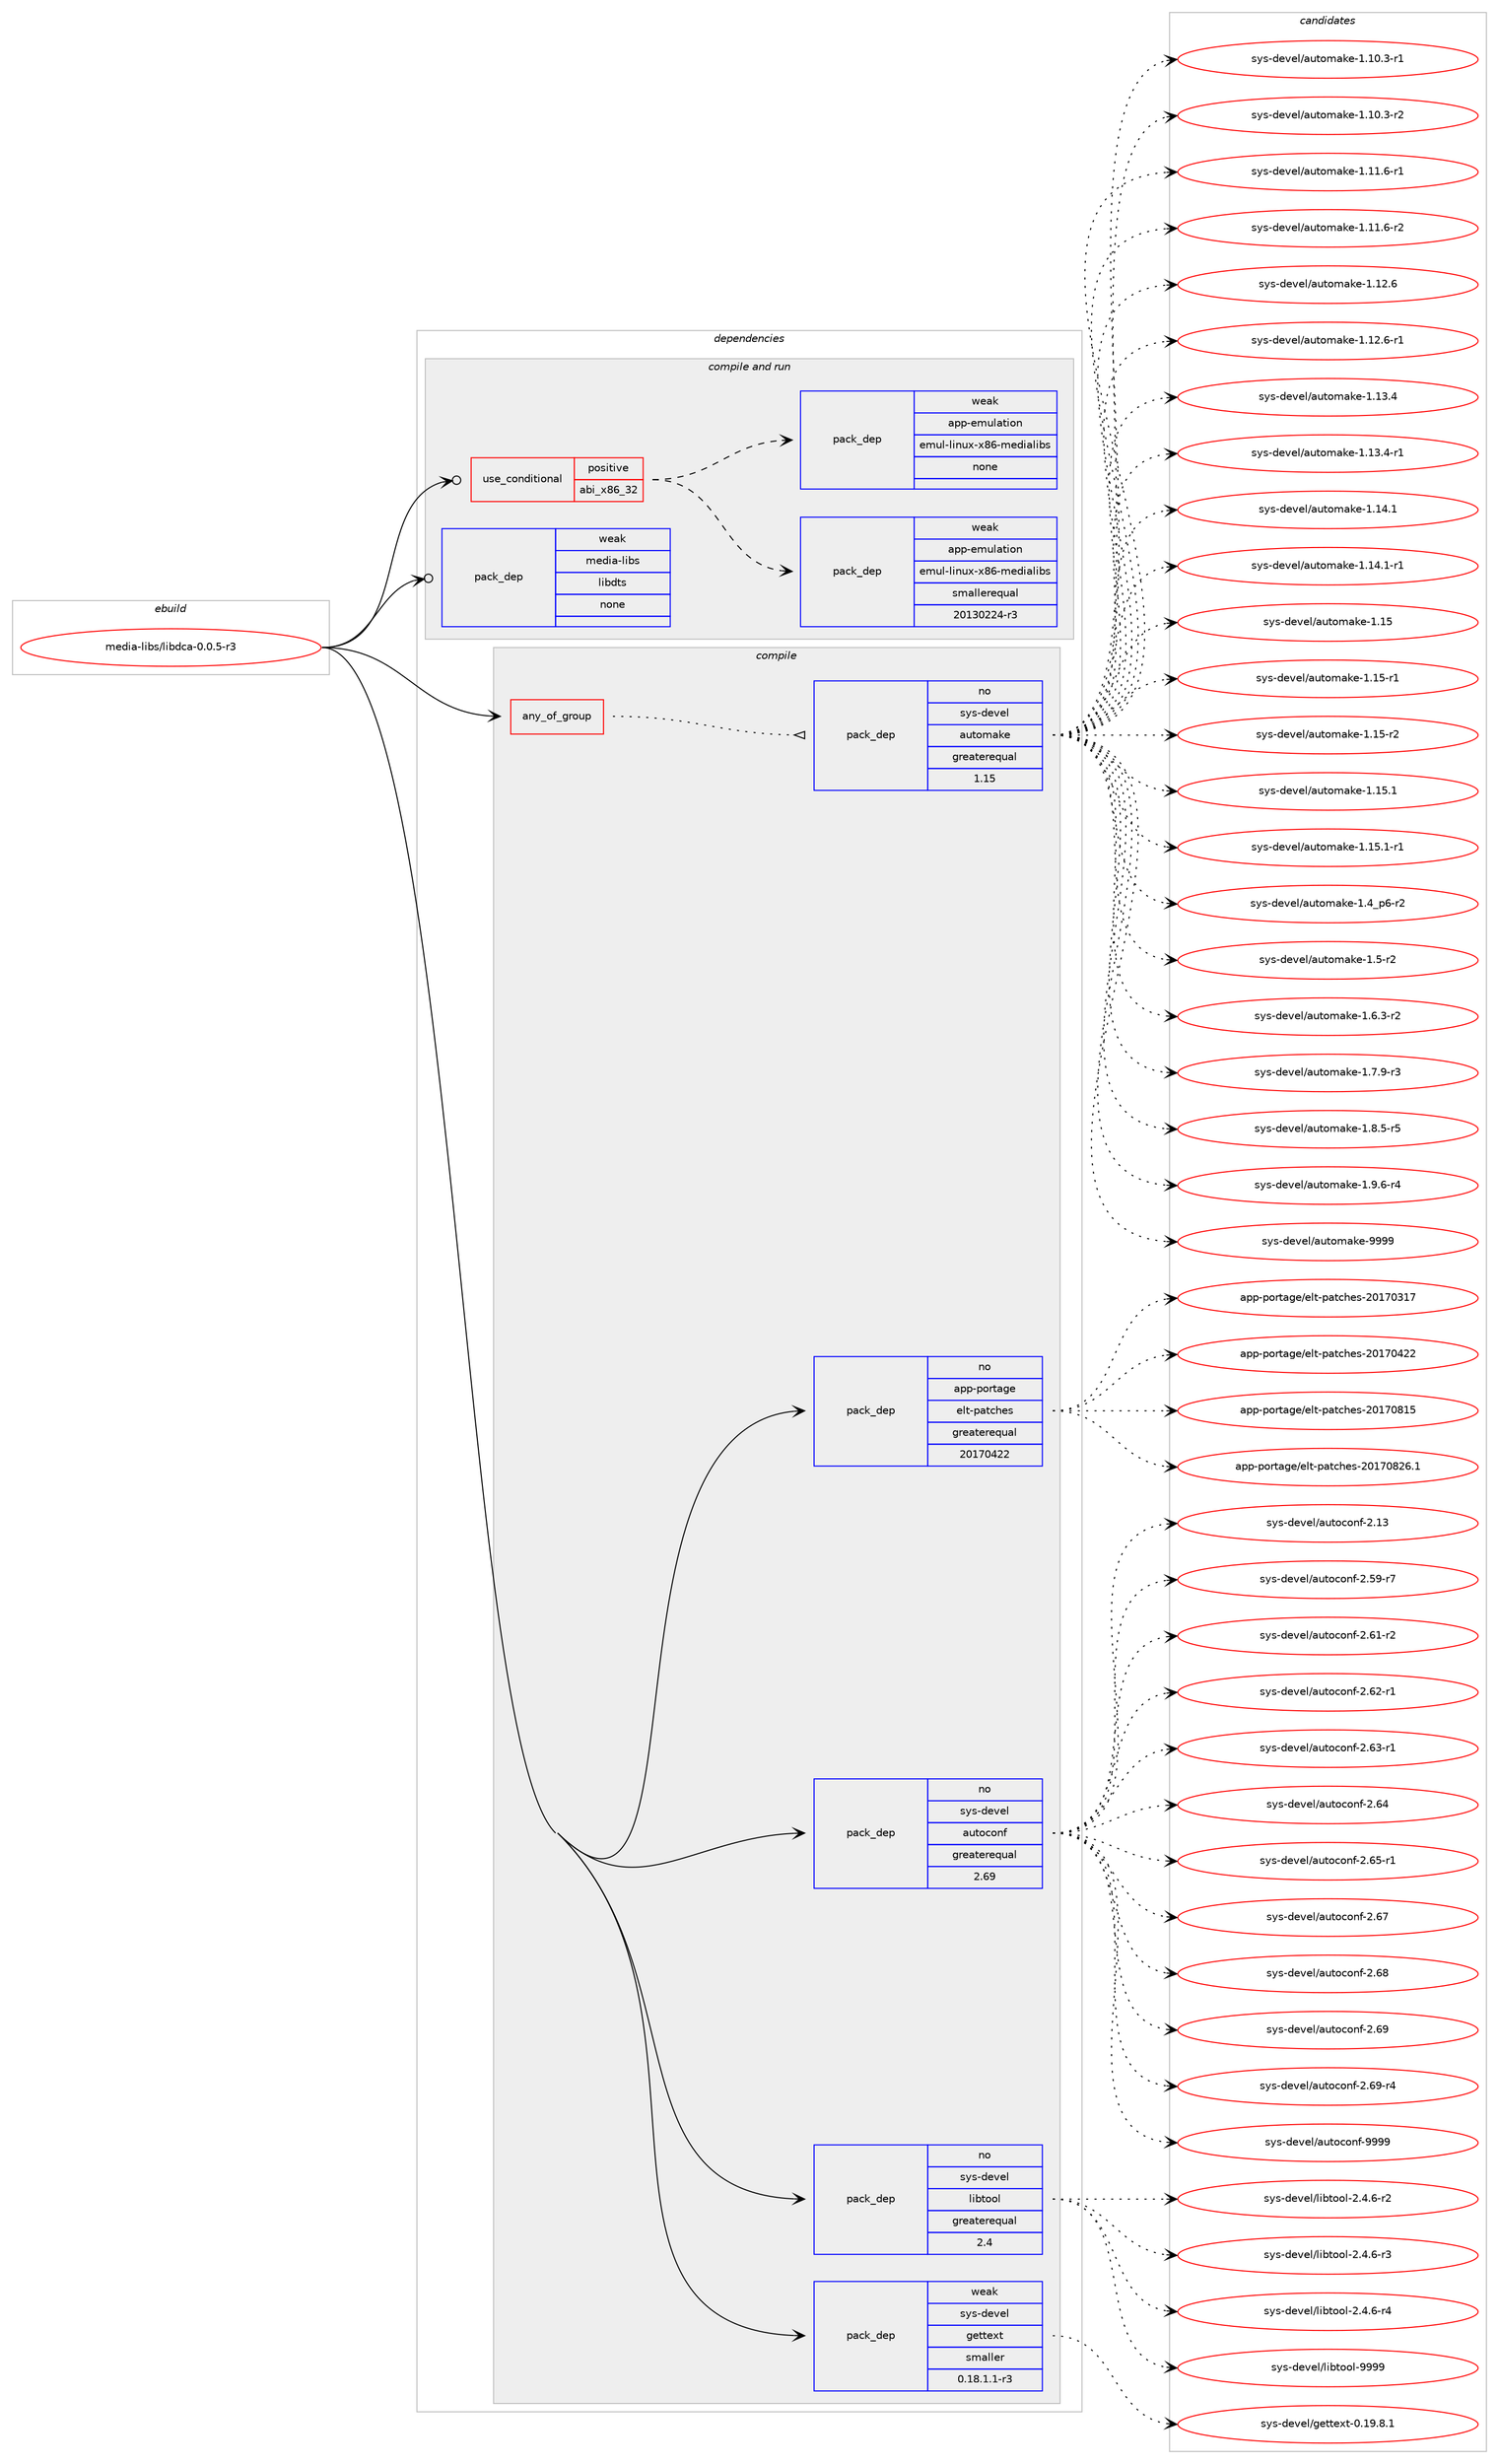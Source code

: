 digraph prolog {

# *************
# Graph options
# *************

newrank=true;
concentrate=true;
compound=true;
graph [rankdir=LR,fontname=Helvetica,fontsize=10,ranksep=1.5];#, ranksep=2.5, nodesep=0.2];
edge  [arrowhead=vee];
node  [fontname=Helvetica,fontsize=10];

# **********
# The ebuild
# **********

subgraph cluster_leftcol {
color=gray;
rank=same;
label=<<i>ebuild</i>>;
id [label="media-libs/libdca-0.0.5-r3", color=red, width=4, href="../media-libs/libdca-0.0.5-r3.svg"];
}

# ****************
# The dependencies
# ****************

subgraph cluster_midcol {
color=gray;
label=<<i>dependencies</i>>;
subgraph cluster_compile {
fillcolor="#eeeeee";
style=filled;
label=<<i>compile</i>>;
subgraph any5478 {
dependency363103 [label=<<TABLE BORDER="0" CELLBORDER="1" CELLSPACING="0" CELLPADDING="4"><TR><TD CELLPADDING="10">any_of_group</TD></TR></TABLE>>, shape=none, color=red];subgraph pack267899 {
dependency363104 [label=<<TABLE BORDER="0" CELLBORDER="1" CELLSPACING="0" CELLPADDING="4" WIDTH="220"><TR><TD ROWSPAN="6" CELLPADDING="30">pack_dep</TD></TR><TR><TD WIDTH="110">no</TD></TR><TR><TD>sys-devel</TD></TR><TR><TD>automake</TD></TR><TR><TD>greaterequal</TD></TR><TR><TD>1.15</TD></TR></TABLE>>, shape=none, color=blue];
}
dependency363103:e -> dependency363104:w [weight=20,style="dotted",arrowhead="oinv"];
}
id:e -> dependency363103:w [weight=20,style="solid",arrowhead="vee"];
subgraph pack267900 {
dependency363105 [label=<<TABLE BORDER="0" CELLBORDER="1" CELLSPACING="0" CELLPADDING="4" WIDTH="220"><TR><TD ROWSPAN="6" CELLPADDING="30">pack_dep</TD></TR><TR><TD WIDTH="110">no</TD></TR><TR><TD>app-portage</TD></TR><TR><TD>elt-patches</TD></TR><TR><TD>greaterequal</TD></TR><TR><TD>20170422</TD></TR></TABLE>>, shape=none, color=blue];
}
id:e -> dependency363105:w [weight=20,style="solid",arrowhead="vee"];
subgraph pack267901 {
dependency363106 [label=<<TABLE BORDER="0" CELLBORDER="1" CELLSPACING="0" CELLPADDING="4" WIDTH="220"><TR><TD ROWSPAN="6" CELLPADDING="30">pack_dep</TD></TR><TR><TD WIDTH="110">no</TD></TR><TR><TD>sys-devel</TD></TR><TR><TD>autoconf</TD></TR><TR><TD>greaterequal</TD></TR><TR><TD>2.69</TD></TR></TABLE>>, shape=none, color=blue];
}
id:e -> dependency363106:w [weight=20,style="solid",arrowhead="vee"];
subgraph pack267902 {
dependency363107 [label=<<TABLE BORDER="0" CELLBORDER="1" CELLSPACING="0" CELLPADDING="4" WIDTH="220"><TR><TD ROWSPAN="6" CELLPADDING="30">pack_dep</TD></TR><TR><TD WIDTH="110">no</TD></TR><TR><TD>sys-devel</TD></TR><TR><TD>libtool</TD></TR><TR><TD>greaterequal</TD></TR><TR><TD>2.4</TD></TR></TABLE>>, shape=none, color=blue];
}
id:e -> dependency363107:w [weight=20,style="solid",arrowhead="vee"];
subgraph pack267903 {
dependency363108 [label=<<TABLE BORDER="0" CELLBORDER="1" CELLSPACING="0" CELLPADDING="4" WIDTH="220"><TR><TD ROWSPAN="6" CELLPADDING="30">pack_dep</TD></TR><TR><TD WIDTH="110">weak</TD></TR><TR><TD>sys-devel</TD></TR><TR><TD>gettext</TD></TR><TR><TD>smaller</TD></TR><TR><TD>0.18.1.1-r3</TD></TR></TABLE>>, shape=none, color=blue];
}
id:e -> dependency363108:w [weight=20,style="solid",arrowhead="vee"];
}
subgraph cluster_compileandrun {
fillcolor="#eeeeee";
style=filled;
label=<<i>compile and run</i>>;
subgraph cond89588 {
dependency363109 [label=<<TABLE BORDER="0" CELLBORDER="1" CELLSPACING="0" CELLPADDING="4"><TR><TD ROWSPAN="3" CELLPADDING="10">use_conditional</TD></TR><TR><TD>positive</TD></TR><TR><TD>abi_x86_32</TD></TR></TABLE>>, shape=none, color=red];
subgraph pack267904 {
dependency363110 [label=<<TABLE BORDER="0" CELLBORDER="1" CELLSPACING="0" CELLPADDING="4" WIDTH="220"><TR><TD ROWSPAN="6" CELLPADDING="30">pack_dep</TD></TR><TR><TD WIDTH="110">weak</TD></TR><TR><TD>app-emulation</TD></TR><TR><TD>emul-linux-x86-medialibs</TD></TR><TR><TD>smallerequal</TD></TR><TR><TD>20130224-r3</TD></TR></TABLE>>, shape=none, color=blue];
}
dependency363109:e -> dependency363110:w [weight=20,style="dashed",arrowhead="vee"];
subgraph pack267905 {
dependency363111 [label=<<TABLE BORDER="0" CELLBORDER="1" CELLSPACING="0" CELLPADDING="4" WIDTH="220"><TR><TD ROWSPAN="6" CELLPADDING="30">pack_dep</TD></TR><TR><TD WIDTH="110">weak</TD></TR><TR><TD>app-emulation</TD></TR><TR><TD>emul-linux-x86-medialibs</TD></TR><TR><TD>none</TD></TR><TR><TD></TD></TR></TABLE>>, shape=none, color=blue];
}
dependency363109:e -> dependency363111:w [weight=20,style="dashed",arrowhead="vee"];
}
id:e -> dependency363109:w [weight=20,style="solid",arrowhead="odotvee"];
subgraph pack267906 {
dependency363112 [label=<<TABLE BORDER="0" CELLBORDER="1" CELLSPACING="0" CELLPADDING="4" WIDTH="220"><TR><TD ROWSPAN="6" CELLPADDING="30">pack_dep</TD></TR><TR><TD WIDTH="110">weak</TD></TR><TR><TD>media-libs</TD></TR><TR><TD>libdts</TD></TR><TR><TD>none</TD></TR><TR><TD></TD></TR></TABLE>>, shape=none, color=blue];
}
id:e -> dependency363112:w [weight=20,style="solid",arrowhead="odotvee"];
}
subgraph cluster_run {
fillcolor="#eeeeee";
style=filled;
label=<<i>run</i>>;
}
}

# **************
# The candidates
# **************

subgraph cluster_choices {
rank=same;
color=gray;
label=<<i>candidates</i>>;

subgraph choice267899 {
color=black;
nodesep=1;
choice11512111545100101118101108479711711611110997107101454946494846514511449 [label="sys-devel/automake-1.10.3-r1", color=red, width=4,href="../sys-devel/automake-1.10.3-r1.svg"];
choice11512111545100101118101108479711711611110997107101454946494846514511450 [label="sys-devel/automake-1.10.3-r2", color=red, width=4,href="../sys-devel/automake-1.10.3-r2.svg"];
choice11512111545100101118101108479711711611110997107101454946494946544511449 [label="sys-devel/automake-1.11.6-r1", color=red, width=4,href="../sys-devel/automake-1.11.6-r1.svg"];
choice11512111545100101118101108479711711611110997107101454946494946544511450 [label="sys-devel/automake-1.11.6-r2", color=red, width=4,href="../sys-devel/automake-1.11.6-r2.svg"];
choice1151211154510010111810110847971171161111099710710145494649504654 [label="sys-devel/automake-1.12.6", color=red, width=4,href="../sys-devel/automake-1.12.6.svg"];
choice11512111545100101118101108479711711611110997107101454946495046544511449 [label="sys-devel/automake-1.12.6-r1", color=red, width=4,href="../sys-devel/automake-1.12.6-r1.svg"];
choice1151211154510010111810110847971171161111099710710145494649514652 [label="sys-devel/automake-1.13.4", color=red, width=4,href="../sys-devel/automake-1.13.4.svg"];
choice11512111545100101118101108479711711611110997107101454946495146524511449 [label="sys-devel/automake-1.13.4-r1", color=red, width=4,href="../sys-devel/automake-1.13.4-r1.svg"];
choice1151211154510010111810110847971171161111099710710145494649524649 [label="sys-devel/automake-1.14.1", color=red, width=4,href="../sys-devel/automake-1.14.1.svg"];
choice11512111545100101118101108479711711611110997107101454946495246494511449 [label="sys-devel/automake-1.14.1-r1", color=red, width=4,href="../sys-devel/automake-1.14.1-r1.svg"];
choice115121115451001011181011084797117116111109971071014549464953 [label="sys-devel/automake-1.15", color=red, width=4,href="../sys-devel/automake-1.15.svg"];
choice1151211154510010111810110847971171161111099710710145494649534511449 [label="sys-devel/automake-1.15-r1", color=red, width=4,href="../sys-devel/automake-1.15-r1.svg"];
choice1151211154510010111810110847971171161111099710710145494649534511450 [label="sys-devel/automake-1.15-r2", color=red, width=4,href="../sys-devel/automake-1.15-r2.svg"];
choice1151211154510010111810110847971171161111099710710145494649534649 [label="sys-devel/automake-1.15.1", color=red, width=4,href="../sys-devel/automake-1.15.1.svg"];
choice11512111545100101118101108479711711611110997107101454946495346494511449 [label="sys-devel/automake-1.15.1-r1", color=red, width=4,href="../sys-devel/automake-1.15.1-r1.svg"];
choice115121115451001011181011084797117116111109971071014549465295112544511450 [label="sys-devel/automake-1.4_p6-r2", color=red, width=4,href="../sys-devel/automake-1.4_p6-r2.svg"];
choice11512111545100101118101108479711711611110997107101454946534511450 [label="sys-devel/automake-1.5-r2", color=red, width=4,href="../sys-devel/automake-1.5-r2.svg"];
choice115121115451001011181011084797117116111109971071014549465446514511450 [label="sys-devel/automake-1.6.3-r2", color=red, width=4,href="../sys-devel/automake-1.6.3-r2.svg"];
choice115121115451001011181011084797117116111109971071014549465546574511451 [label="sys-devel/automake-1.7.9-r3", color=red, width=4,href="../sys-devel/automake-1.7.9-r3.svg"];
choice115121115451001011181011084797117116111109971071014549465646534511453 [label="sys-devel/automake-1.8.5-r5", color=red, width=4,href="../sys-devel/automake-1.8.5-r5.svg"];
choice115121115451001011181011084797117116111109971071014549465746544511452 [label="sys-devel/automake-1.9.6-r4", color=red, width=4,href="../sys-devel/automake-1.9.6-r4.svg"];
choice115121115451001011181011084797117116111109971071014557575757 [label="sys-devel/automake-9999", color=red, width=4,href="../sys-devel/automake-9999.svg"];
dependency363104:e -> choice11512111545100101118101108479711711611110997107101454946494846514511449:w [style=dotted,weight="100"];
dependency363104:e -> choice11512111545100101118101108479711711611110997107101454946494846514511450:w [style=dotted,weight="100"];
dependency363104:e -> choice11512111545100101118101108479711711611110997107101454946494946544511449:w [style=dotted,weight="100"];
dependency363104:e -> choice11512111545100101118101108479711711611110997107101454946494946544511450:w [style=dotted,weight="100"];
dependency363104:e -> choice1151211154510010111810110847971171161111099710710145494649504654:w [style=dotted,weight="100"];
dependency363104:e -> choice11512111545100101118101108479711711611110997107101454946495046544511449:w [style=dotted,weight="100"];
dependency363104:e -> choice1151211154510010111810110847971171161111099710710145494649514652:w [style=dotted,weight="100"];
dependency363104:e -> choice11512111545100101118101108479711711611110997107101454946495146524511449:w [style=dotted,weight="100"];
dependency363104:e -> choice1151211154510010111810110847971171161111099710710145494649524649:w [style=dotted,weight="100"];
dependency363104:e -> choice11512111545100101118101108479711711611110997107101454946495246494511449:w [style=dotted,weight="100"];
dependency363104:e -> choice115121115451001011181011084797117116111109971071014549464953:w [style=dotted,weight="100"];
dependency363104:e -> choice1151211154510010111810110847971171161111099710710145494649534511449:w [style=dotted,weight="100"];
dependency363104:e -> choice1151211154510010111810110847971171161111099710710145494649534511450:w [style=dotted,weight="100"];
dependency363104:e -> choice1151211154510010111810110847971171161111099710710145494649534649:w [style=dotted,weight="100"];
dependency363104:e -> choice11512111545100101118101108479711711611110997107101454946495346494511449:w [style=dotted,weight="100"];
dependency363104:e -> choice115121115451001011181011084797117116111109971071014549465295112544511450:w [style=dotted,weight="100"];
dependency363104:e -> choice11512111545100101118101108479711711611110997107101454946534511450:w [style=dotted,weight="100"];
dependency363104:e -> choice115121115451001011181011084797117116111109971071014549465446514511450:w [style=dotted,weight="100"];
dependency363104:e -> choice115121115451001011181011084797117116111109971071014549465546574511451:w [style=dotted,weight="100"];
dependency363104:e -> choice115121115451001011181011084797117116111109971071014549465646534511453:w [style=dotted,weight="100"];
dependency363104:e -> choice115121115451001011181011084797117116111109971071014549465746544511452:w [style=dotted,weight="100"];
dependency363104:e -> choice115121115451001011181011084797117116111109971071014557575757:w [style=dotted,weight="100"];
}
subgraph choice267900 {
color=black;
nodesep=1;
choice97112112451121111141169710310147101108116451129711699104101115455048495548514955 [label="app-portage/elt-patches-20170317", color=red, width=4,href="../app-portage/elt-patches-20170317.svg"];
choice97112112451121111141169710310147101108116451129711699104101115455048495548525050 [label="app-portage/elt-patches-20170422", color=red, width=4,href="../app-portage/elt-patches-20170422.svg"];
choice97112112451121111141169710310147101108116451129711699104101115455048495548564953 [label="app-portage/elt-patches-20170815", color=red, width=4,href="../app-portage/elt-patches-20170815.svg"];
choice971121124511211111411697103101471011081164511297116991041011154550484955485650544649 [label="app-portage/elt-patches-20170826.1", color=red, width=4,href="../app-portage/elt-patches-20170826.1.svg"];
dependency363105:e -> choice97112112451121111141169710310147101108116451129711699104101115455048495548514955:w [style=dotted,weight="100"];
dependency363105:e -> choice97112112451121111141169710310147101108116451129711699104101115455048495548525050:w [style=dotted,weight="100"];
dependency363105:e -> choice97112112451121111141169710310147101108116451129711699104101115455048495548564953:w [style=dotted,weight="100"];
dependency363105:e -> choice971121124511211111411697103101471011081164511297116991041011154550484955485650544649:w [style=dotted,weight="100"];
}
subgraph choice267901 {
color=black;
nodesep=1;
choice115121115451001011181011084797117116111991111101024550464951 [label="sys-devel/autoconf-2.13", color=red, width=4,href="../sys-devel/autoconf-2.13.svg"];
choice1151211154510010111810110847971171161119911111010245504653574511455 [label="sys-devel/autoconf-2.59-r7", color=red, width=4,href="../sys-devel/autoconf-2.59-r7.svg"];
choice1151211154510010111810110847971171161119911111010245504654494511450 [label="sys-devel/autoconf-2.61-r2", color=red, width=4,href="../sys-devel/autoconf-2.61-r2.svg"];
choice1151211154510010111810110847971171161119911111010245504654504511449 [label="sys-devel/autoconf-2.62-r1", color=red, width=4,href="../sys-devel/autoconf-2.62-r1.svg"];
choice1151211154510010111810110847971171161119911111010245504654514511449 [label="sys-devel/autoconf-2.63-r1", color=red, width=4,href="../sys-devel/autoconf-2.63-r1.svg"];
choice115121115451001011181011084797117116111991111101024550465452 [label="sys-devel/autoconf-2.64", color=red, width=4,href="../sys-devel/autoconf-2.64.svg"];
choice1151211154510010111810110847971171161119911111010245504654534511449 [label="sys-devel/autoconf-2.65-r1", color=red, width=4,href="../sys-devel/autoconf-2.65-r1.svg"];
choice115121115451001011181011084797117116111991111101024550465455 [label="sys-devel/autoconf-2.67", color=red, width=4,href="../sys-devel/autoconf-2.67.svg"];
choice115121115451001011181011084797117116111991111101024550465456 [label="sys-devel/autoconf-2.68", color=red, width=4,href="../sys-devel/autoconf-2.68.svg"];
choice115121115451001011181011084797117116111991111101024550465457 [label="sys-devel/autoconf-2.69", color=red, width=4,href="../sys-devel/autoconf-2.69.svg"];
choice1151211154510010111810110847971171161119911111010245504654574511452 [label="sys-devel/autoconf-2.69-r4", color=red, width=4,href="../sys-devel/autoconf-2.69-r4.svg"];
choice115121115451001011181011084797117116111991111101024557575757 [label="sys-devel/autoconf-9999", color=red, width=4,href="../sys-devel/autoconf-9999.svg"];
dependency363106:e -> choice115121115451001011181011084797117116111991111101024550464951:w [style=dotted,weight="100"];
dependency363106:e -> choice1151211154510010111810110847971171161119911111010245504653574511455:w [style=dotted,weight="100"];
dependency363106:e -> choice1151211154510010111810110847971171161119911111010245504654494511450:w [style=dotted,weight="100"];
dependency363106:e -> choice1151211154510010111810110847971171161119911111010245504654504511449:w [style=dotted,weight="100"];
dependency363106:e -> choice1151211154510010111810110847971171161119911111010245504654514511449:w [style=dotted,weight="100"];
dependency363106:e -> choice115121115451001011181011084797117116111991111101024550465452:w [style=dotted,weight="100"];
dependency363106:e -> choice1151211154510010111810110847971171161119911111010245504654534511449:w [style=dotted,weight="100"];
dependency363106:e -> choice115121115451001011181011084797117116111991111101024550465455:w [style=dotted,weight="100"];
dependency363106:e -> choice115121115451001011181011084797117116111991111101024550465456:w [style=dotted,weight="100"];
dependency363106:e -> choice115121115451001011181011084797117116111991111101024550465457:w [style=dotted,weight="100"];
dependency363106:e -> choice1151211154510010111810110847971171161119911111010245504654574511452:w [style=dotted,weight="100"];
dependency363106:e -> choice115121115451001011181011084797117116111991111101024557575757:w [style=dotted,weight="100"];
}
subgraph choice267902 {
color=black;
nodesep=1;
choice1151211154510010111810110847108105981161111111084550465246544511450 [label="sys-devel/libtool-2.4.6-r2", color=red, width=4,href="../sys-devel/libtool-2.4.6-r2.svg"];
choice1151211154510010111810110847108105981161111111084550465246544511451 [label="sys-devel/libtool-2.4.6-r3", color=red, width=4,href="../sys-devel/libtool-2.4.6-r3.svg"];
choice1151211154510010111810110847108105981161111111084550465246544511452 [label="sys-devel/libtool-2.4.6-r4", color=red, width=4,href="../sys-devel/libtool-2.4.6-r4.svg"];
choice1151211154510010111810110847108105981161111111084557575757 [label="sys-devel/libtool-9999", color=red, width=4,href="../sys-devel/libtool-9999.svg"];
dependency363107:e -> choice1151211154510010111810110847108105981161111111084550465246544511450:w [style=dotted,weight="100"];
dependency363107:e -> choice1151211154510010111810110847108105981161111111084550465246544511451:w [style=dotted,weight="100"];
dependency363107:e -> choice1151211154510010111810110847108105981161111111084550465246544511452:w [style=dotted,weight="100"];
dependency363107:e -> choice1151211154510010111810110847108105981161111111084557575757:w [style=dotted,weight="100"];
}
subgraph choice267903 {
color=black;
nodesep=1;
choice1151211154510010111810110847103101116116101120116454846495746564649 [label="sys-devel/gettext-0.19.8.1", color=red, width=4,href="../sys-devel/gettext-0.19.8.1.svg"];
dependency363108:e -> choice1151211154510010111810110847103101116116101120116454846495746564649:w [style=dotted,weight="100"];
}
subgraph choice267904 {
color=black;
nodesep=1;
}
subgraph choice267905 {
color=black;
nodesep=1;
}
subgraph choice267906 {
color=black;
nodesep=1;
}
}

}

